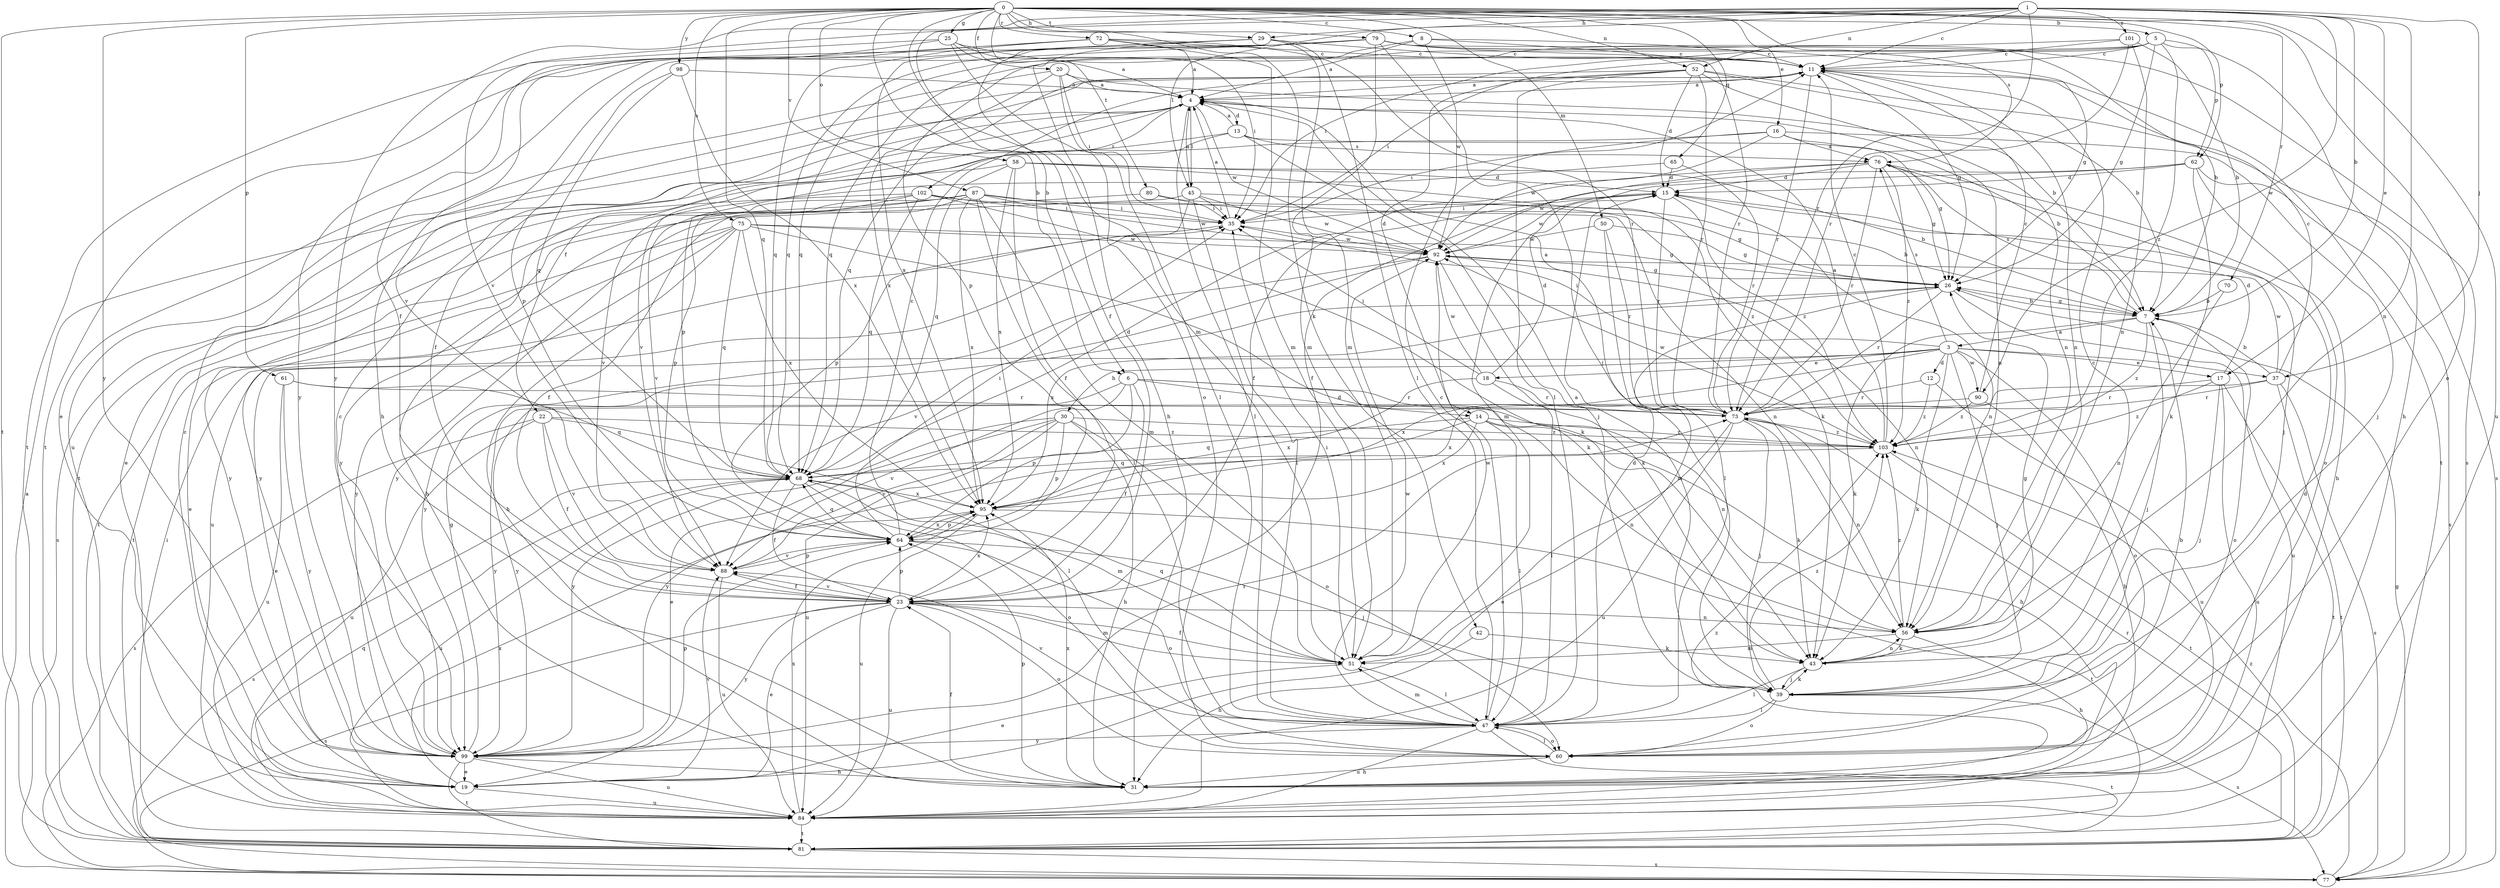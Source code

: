 strict digraph  {
0;
1;
3;
4;
5;
6;
7;
8;
11;
12;
13;
14;
15;
16;
17;
18;
19;
20;
22;
23;
25;
26;
29;
30;
31;
35;
37;
39;
42;
43;
45;
47;
50;
51;
52;
56;
58;
60;
61;
62;
64;
65;
68;
70;
72;
73;
75;
76;
77;
79;
80;
81;
84;
87;
88;
90;
92;
95;
98;
99;
101;
102;
103;
0 -> 5  [label=b];
0 -> 6  [label=b];
0 -> 8  [label=c];
0 -> 16  [label=e];
0 -> 20  [label=f];
0 -> 25  [label=g];
0 -> 29  [label=h];
0 -> 42  [label=k];
0 -> 50  [label=m];
0 -> 51  [label=m];
0 -> 52  [label=n];
0 -> 58  [label=o];
0 -> 60  [label=o];
0 -> 61  [label=p];
0 -> 62  [label=p];
0 -> 65  [label=q];
0 -> 68  [label=q];
0 -> 70  [label=r];
0 -> 72  [label=r];
0 -> 75  [label=s];
0 -> 76  [label=s];
0 -> 79  [label=t];
0 -> 80  [label=t];
0 -> 81  [label=t];
0 -> 84  [label=u];
0 -> 87  [label=v];
0 -> 98  [label=y];
0 -> 99  [label=y];
1 -> 6  [label=b];
1 -> 7  [label=b];
1 -> 11  [label=c];
1 -> 17  [label=e];
1 -> 29  [label=h];
1 -> 37  [label=j];
1 -> 45  [label=l];
1 -> 52  [label=n];
1 -> 56  [label=n];
1 -> 73  [label=r];
1 -> 88  [label=v];
1 -> 90  [label=w];
1 -> 99  [label=y];
1 -> 101  [label=z];
3 -> 12  [label=d];
3 -> 17  [label=e];
3 -> 18  [label=e];
3 -> 19  [label=e];
3 -> 30  [label=h];
3 -> 35  [label=i];
3 -> 37  [label=j];
3 -> 39  [label=j];
3 -> 43  [label=k];
3 -> 60  [label=o];
3 -> 76  [label=s];
3 -> 90  [label=w];
3 -> 95  [label=x];
4 -> 13  [label=d];
4 -> 22  [label=f];
4 -> 23  [label=f];
4 -> 45  [label=l];
4 -> 47  [label=l];
4 -> 56  [label=n];
4 -> 81  [label=t];
4 -> 92  [label=w];
4 -> 102  [label=z];
5 -> 11  [label=c];
5 -> 14  [label=d];
5 -> 26  [label=g];
5 -> 31  [label=h];
5 -> 35  [label=i];
5 -> 62  [label=p];
5 -> 68  [label=q];
5 -> 103  [label=z];
6 -> 14  [label=d];
6 -> 23  [label=f];
6 -> 56  [label=n];
6 -> 64  [label=p];
6 -> 73  [label=r];
6 -> 88  [label=v];
6 -> 99  [label=y];
7 -> 3  [label=a];
7 -> 26  [label=g];
7 -> 39  [label=j];
7 -> 43  [label=k];
7 -> 60  [label=o];
7 -> 76  [label=s];
7 -> 103  [label=z];
8 -> 4  [label=a];
8 -> 11  [label=c];
8 -> 68  [label=q];
8 -> 73  [label=r];
8 -> 92  [label=w];
11 -> 4  [label=a];
11 -> 26  [label=g];
11 -> 56  [label=n];
11 -> 73  [label=r];
11 -> 81  [label=t];
12 -> 73  [label=r];
12 -> 84  [label=u];
12 -> 103  [label=z];
13 -> 4  [label=a];
13 -> 7  [label=b];
13 -> 19  [label=e];
13 -> 39  [label=j];
13 -> 64  [label=p];
13 -> 76  [label=s];
14 -> 31  [label=h];
14 -> 47  [label=l];
14 -> 56  [label=n];
14 -> 68  [label=q];
14 -> 95  [label=x];
14 -> 99  [label=y];
14 -> 103  [label=z];
15 -> 35  [label=i];
15 -> 56  [label=n];
15 -> 73  [label=r];
15 -> 92  [label=w];
15 -> 103  [label=z];
16 -> 26  [label=g];
16 -> 35  [label=i];
16 -> 39  [label=j];
16 -> 76  [label=s];
16 -> 88  [label=v];
16 -> 92  [label=w];
17 -> 15  [label=d];
17 -> 39  [label=j];
17 -> 73  [label=r];
17 -> 81  [label=t];
17 -> 84  [label=u];
17 -> 103  [label=z];
18 -> 15  [label=d];
18 -> 35  [label=i];
18 -> 47  [label=l];
18 -> 73  [label=r];
18 -> 92  [label=w];
18 -> 95  [label=x];
19 -> 11  [label=c];
19 -> 84  [label=u];
19 -> 88  [label=v];
19 -> 95  [label=x];
20 -> 4  [label=a];
20 -> 7  [label=b];
20 -> 35  [label=i];
20 -> 47  [label=l];
20 -> 84  [label=u];
20 -> 95  [label=x];
22 -> 23  [label=f];
22 -> 47  [label=l];
22 -> 77  [label=s];
22 -> 84  [label=u];
22 -> 88  [label=v];
22 -> 103  [label=z];
23 -> 19  [label=e];
23 -> 51  [label=m];
23 -> 56  [label=n];
23 -> 60  [label=o];
23 -> 64  [label=p];
23 -> 77  [label=s];
23 -> 84  [label=u];
23 -> 88  [label=v];
23 -> 95  [label=x];
23 -> 99  [label=y];
25 -> 4  [label=a];
25 -> 11  [label=c];
25 -> 23  [label=f];
25 -> 35  [label=i];
25 -> 60  [label=o];
25 -> 81  [label=t];
26 -> 7  [label=b];
26 -> 51  [label=m];
26 -> 73  [label=r];
26 -> 84  [label=u];
26 -> 95  [label=x];
29 -> 11  [label=c];
29 -> 23  [label=f];
29 -> 31  [label=h];
29 -> 47  [label=l];
29 -> 51  [label=m];
29 -> 95  [label=x];
30 -> 19  [label=e];
30 -> 31  [label=h];
30 -> 60  [label=o];
30 -> 64  [label=p];
30 -> 84  [label=u];
30 -> 88  [label=v];
30 -> 99  [label=y];
30 -> 103  [label=z];
31 -> 15  [label=d];
31 -> 23  [label=f];
31 -> 64  [label=p];
31 -> 95  [label=x];
35 -> 4  [label=a];
35 -> 84  [label=u];
35 -> 92  [label=w];
37 -> 7  [label=b];
37 -> 11  [label=c];
37 -> 73  [label=r];
37 -> 77  [label=s];
37 -> 81  [label=t];
37 -> 92  [label=w];
37 -> 95  [label=x];
39 -> 4  [label=a];
39 -> 43  [label=k];
39 -> 47  [label=l];
39 -> 60  [label=o];
39 -> 77  [label=s];
39 -> 103  [label=z];
42 -> 31  [label=h];
42 -> 43  [label=k];
43 -> 11  [label=c];
43 -> 26  [label=g];
43 -> 39  [label=j];
43 -> 47  [label=l];
43 -> 56  [label=n];
45 -> 4  [label=a];
45 -> 35  [label=i];
45 -> 47  [label=l];
45 -> 64  [label=p];
45 -> 92  [label=w];
45 -> 99  [label=y];
45 -> 103  [label=z];
47 -> 11  [label=c];
47 -> 15  [label=d];
47 -> 51  [label=m];
47 -> 60  [label=o];
47 -> 81  [label=t];
47 -> 84  [label=u];
47 -> 88  [label=v];
47 -> 92  [label=w];
47 -> 99  [label=y];
50 -> 26  [label=g];
50 -> 47  [label=l];
50 -> 73  [label=r];
50 -> 92  [label=w];
51 -> 19  [label=e];
51 -> 23  [label=f];
51 -> 35  [label=i];
51 -> 47  [label=l];
51 -> 68  [label=q];
51 -> 92  [label=w];
52 -> 4  [label=a];
52 -> 7  [label=b];
52 -> 15  [label=d];
52 -> 35  [label=i];
52 -> 47  [label=l];
52 -> 56  [label=n];
52 -> 68  [label=q];
52 -> 73  [label=r];
52 -> 77  [label=s];
56 -> 31  [label=h];
56 -> 43  [label=k];
56 -> 51  [label=m];
56 -> 103  [label=z];
58 -> 7  [label=b];
58 -> 15  [label=d];
58 -> 23  [label=f];
58 -> 43  [label=k];
58 -> 68  [label=q];
58 -> 95  [label=x];
58 -> 99  [label=y];
60 -> 7  [label=b];
60 -> 31  [label=h];
60 -> 47  [label=l];
61 -> 68  [label=q];
61 -> 73  [label=r];
61 -> 84  [label=u];
61 -> 99  [label=y];
62 -> 15  [label=d];
62 -> 23  [label=f];
62 -> 43  [label=k];
62 -> 51  [label=m];
62 -> 60  [label=o];
62 -> 77  [label=s];
64 -> 11  [label=c];
64 -> 35  [label=i];
64 -> 39  [label=j];
64 -> 60  [label=o];
64 -> 68  [label=q];
64 -> 88  [label=v];
64 -> 95  [label=x];
65 -> 15  [label=d];
65 -> 73  [label=r];
65 -> 88  [label=v];
68 -> 15  [label=d];
68 -> 23  [label=f];
68 -> 51  [label=m];
68 -> 60  [label=o];
68 -> 77  [label=s];
68 -> 84  [label=u];
68 -> 95  [label=x];
70 -> 7  [label=b];
70 -> 56  [label=n];
72 -> 4  [label=a];
72 -> 11  [label=c];
72 -> 31  [label=h];
72 -> 51  [label=m];
72 -> 68  [label=q];
72 -> 73  [label=r];
72 -> 99  [label=y];
73 -> 4  [label=a];
73 -> 19  [label=e];
73 -> 39  [label=j];
73 -> 43  [label=k];
73 -> 56  [label=n];
73 -> 84  [label=u];
73 -> 103  [label=z];
75 -> 19  [label=e];
75 -> 26  [label=g];
75 -> 31  [label=h];
75 -> 43  [label=k];
75 -> 68  [label=q];
75 -> 81  [label=t];
75 -> 92  [label=w];
75 -> 95  [label=x];
75 -> 99  [label=y];
76 -> 15  [label=d];
76 -> 23  [label=f];
76 -> 26  [label=g];
76 -> 31  [label=h];
76 -> 39  [label=j];
76 -> 73  [label=r];
76 -> 92  [label=w];
76 -> 103  [label=z];
77 -> 4  [label=a];
77 -> 26  [label=g];
77 -> 103  [label=z];
79 -> 7  [label=b];
79 -> 11  [label=c];
79 -> 19  [label=e];
79 -> 26  [label=g];
79 -> 39  [label=j];
79 -> 51  [label=m];
79 -> 68  [label=q];
79 -> 77  [label=s];
79 -> 81  [label=t];
79 -> 88  [label=v];
80 -> 7  [label=b];
80 -> 35  [label=i];
80 -> 99  [label=y];
81 -> 35  [label=i];
81 -> 73  [label=r];
81 -> 77  [label=s];
84 -> 68  [label=q];
84 -> 81  [label=t];
84 -> 95  [label=x];
84 -> 103  [label=z];
87 -> 23  [label=f];
87 -> 26  [label=g];
87 -> 31  [label=h];
87 -> 35  [label=i];
87 -> 47  [label=l];
87 -> 51  [label=m];
87 -> 81  [label=t];
87 -> 92  [label=w];
87 -> 95  [label=x];
87 -> 99  [label=y];
88 -> 23  [label=f];
88 -> 64  [label=p];
88 -> 84  [label=u];
90 -> 11  [label=c];
90 -> 31  [label=h];
90 -> 99  [label=y];
90 -> 103  [label=z];
92 -> 26  [label=g];
92 -> 43  [label=k];
92 -> 56  [label=n];
92 -> 88  [label=v];
92 -> 99  [label=y];
95 -> 64  [label=p];
95 -> 81  [label=t];
95 -> 84  [label=u];
98 -> 4  [label=a];
98 -> 64  [label=p];
98 -> 68  [label=q];
98 -> 95  [label=x];
99 -> 11  [label=c];
99 -> 19  [label=e];
99 -> 26  [label=g];
99 -> 31  [label=h];
99 -> 64  [label=p];
99 -> 73  [label=r];
99 -> 81  [label=t];
99 -> 84  [label=u];
101 -> 7  [label=b];
101 -> 11  [label=c];
101 -> 56  [label=n];
101 -> 64  [label=p];
101 -> 73  [label=r];
102 -> 35  [label=i];
102 -> 43  [label=k];
102 -> 56  [label=n];
102 -> 64  [label=p];
102 -> 68  [label=q];
102 -> 77  [label=s];
102 -> 88  [label=v];
103 -> 4  [label=a];
103 -> 11  [label=c];
103 -> 68  [label=q];
103 -> 81  [label=t];
103 -> 92  [label=w];
}
